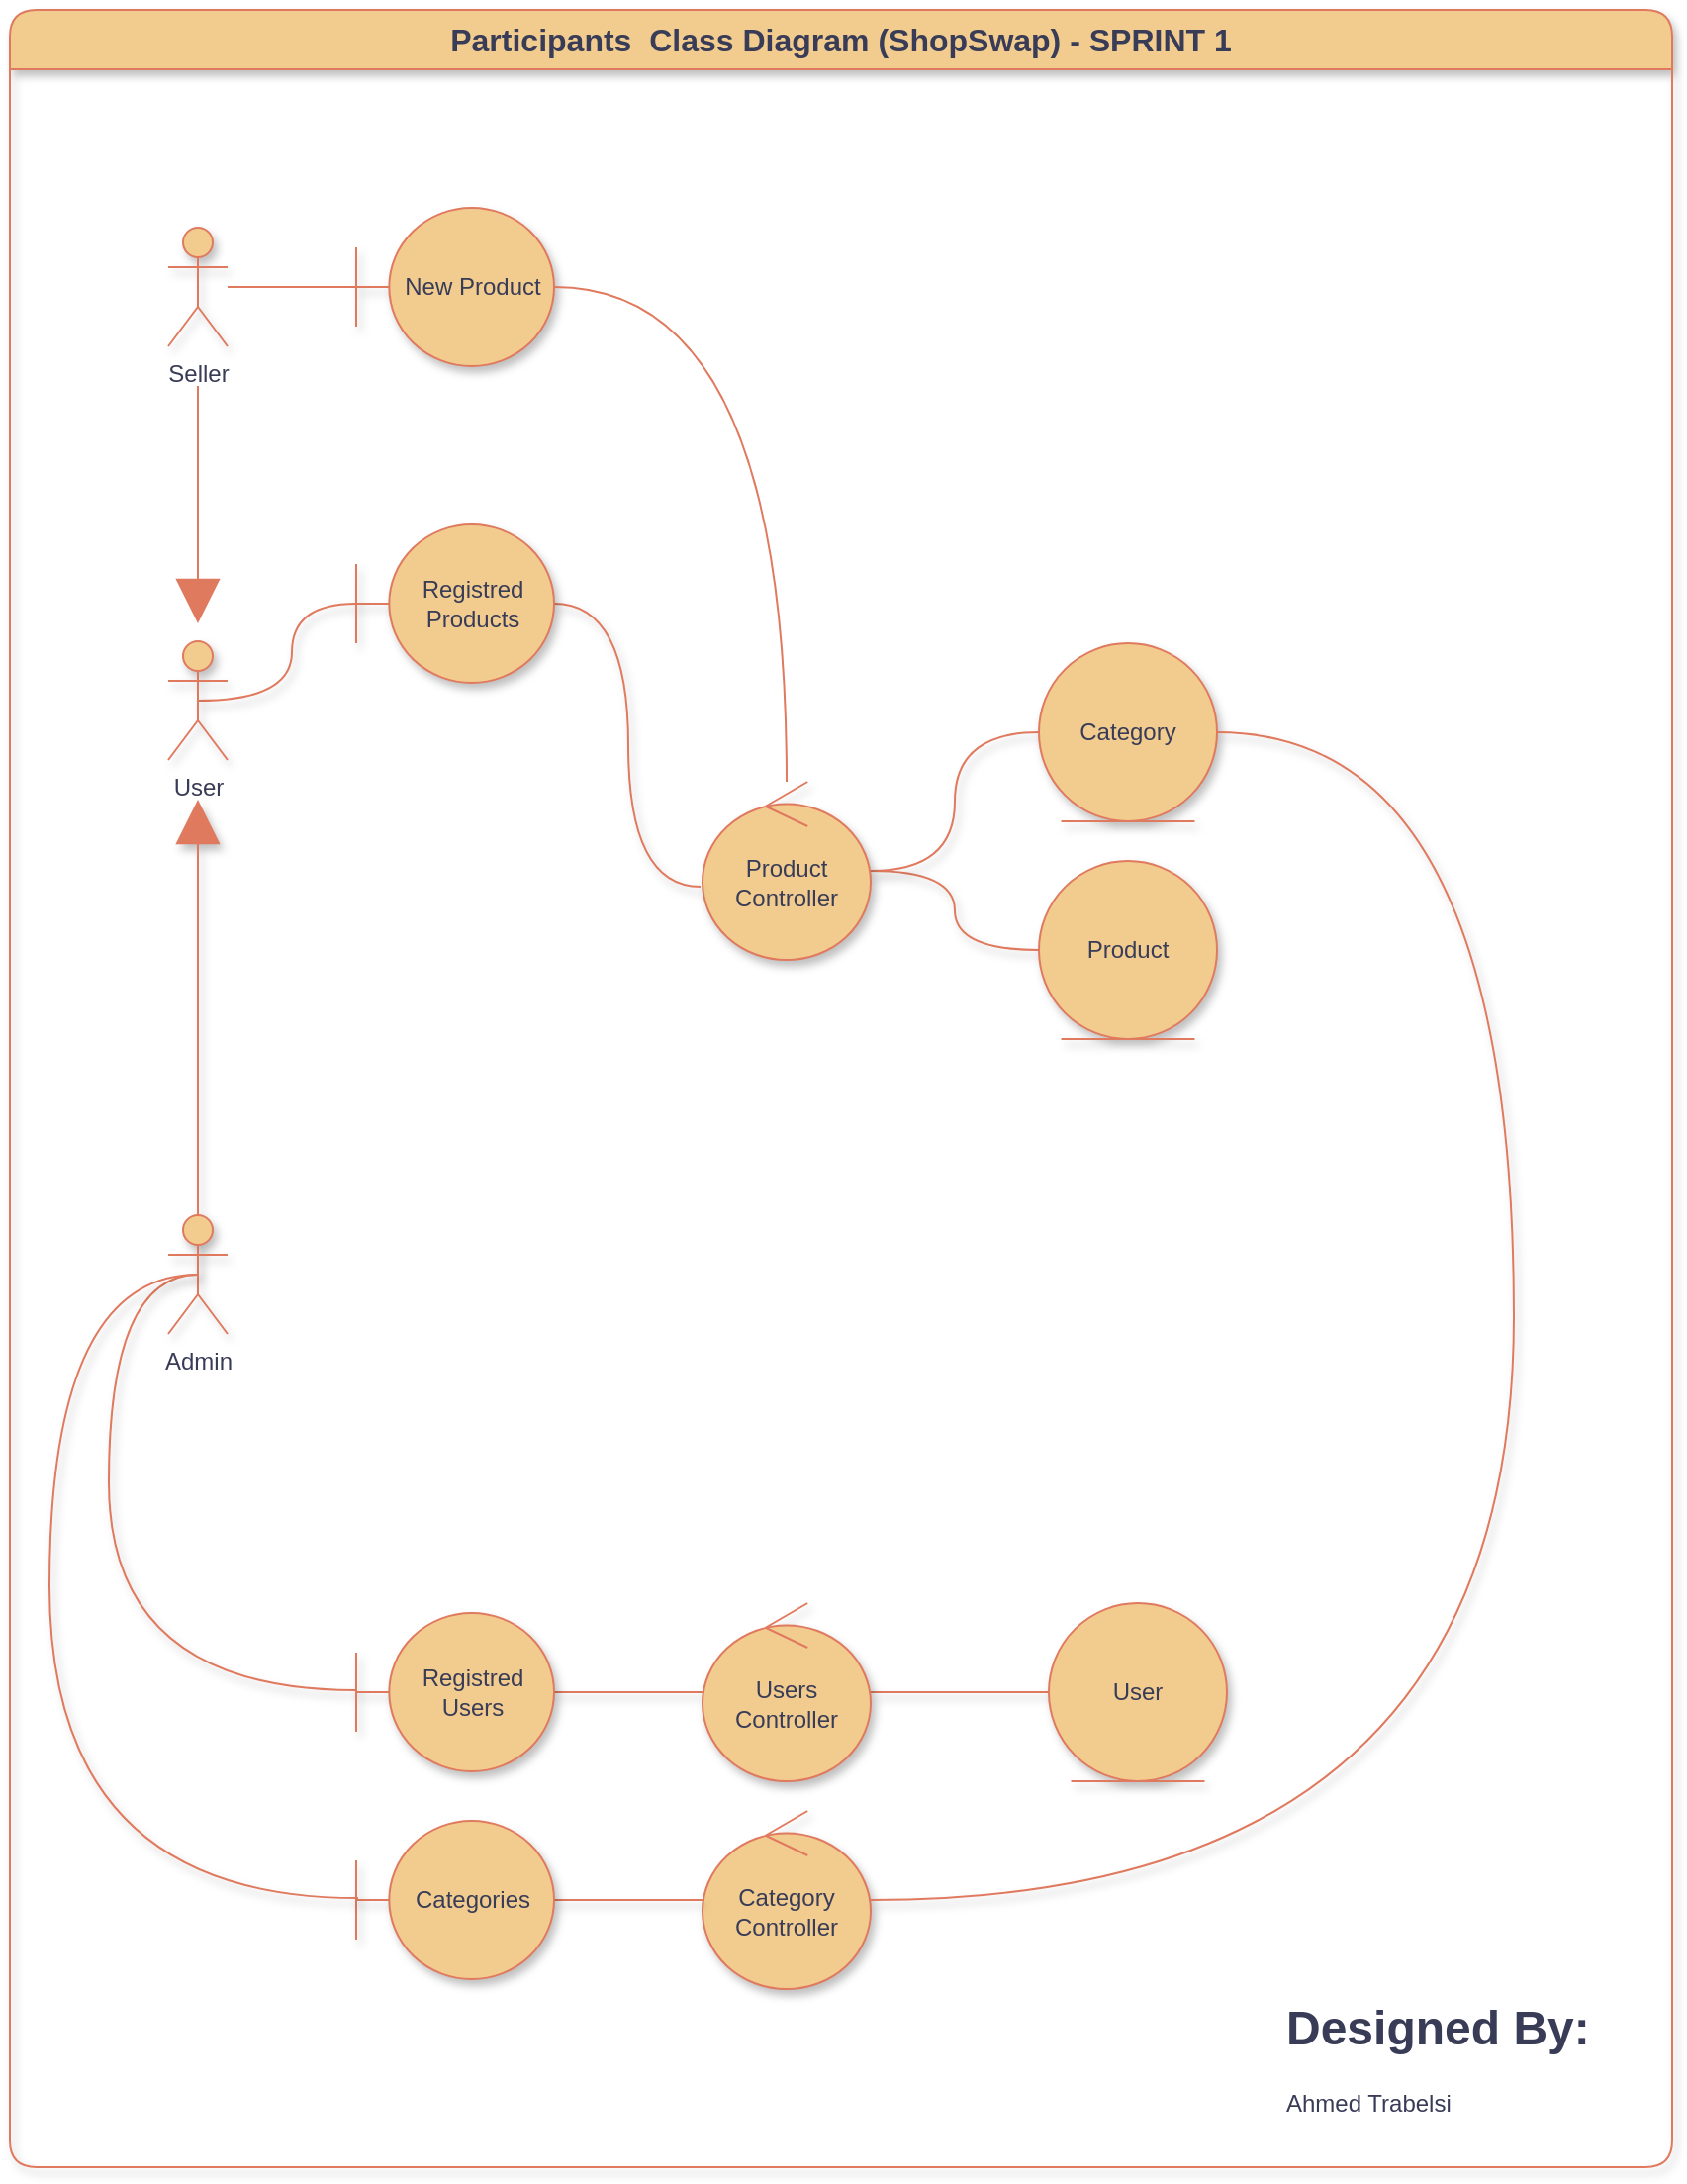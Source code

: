 <mxfile version="22.0.2" type="device">
  <diagram name="Page-1" id="t0JWVVVuZQBNfyrmfG_7">
    <mxGraphModel dx="1400" dy="828" grid="1" gridSize="10" guides="1" tooltips="1" connect="1" arrows="1" fold="1" page="1" pageScale="1" pageWidth="850" pageHeight="1100" background="#ffffff" math="0" shadow="0">
      <root>
        <mxCell id="0" />
        <mxCell id="1" parent="0" />
        <mxCell id="dFa-I7WnF22JkXFdIoCu-13" style="edgeStyle=orthogonalEdgeStyle;orthogonalLoop=1;jettySize=auto;html=1;exitX=0.5;exitY=0.5;exitDx=0;exitDy=0;exitPerimeter=0;strokeColor=#E07A5F;fontColor=default;fillColor=#F2CC8F;endArrow=none;endFill=0;curved=1;shadow=1;labelBackgroundColor=none;" edge="1" parent="1" source="dFa-I7WnF22JkXFdIoCu-1" target="dFa-I7WnF22JkXFdIoCu-3">
          <mxGeometry relative="1" as="geometry" />
        </mxCell>
        <mxCell id="dFa-I7WnF22JkXFdIoCu-1" value="User" style="shape=umlActor;verticalLabelPosition=bottom;verticalAlign=top;html=1;outlineConnect=0;labelBackgroundColor=none;fillColor=#F2CC8F;strokeColor=#E07A5F;fontColor=#393C56;rounded=1;shadow=1;" vertex="1" parent="1">
          <mxGeometry x="85" y="319" width="30" height="60" as="geometry" />
        </mxCell>
        <mxCell id="dFa-I7WnF22JkXFdIoCu-21" style="edgeStyle=orthogonalEdgeStyle;orthogonalLoop=1;jettySize=auto;html=1;strokeColor=#E07A5F;fontColor=default;fillColor=#F2CC8F;endArrow=none;endFill=0;curved=1;shadow=1;labelBackgroundColor=none;" edge="1" parent="1" source="dFa-I7WnF22JkXFdIoCu-5" target="dFa-I7WnF22JkXFdIoCu-17">
          <mxGeometry relative="1" as="geometry" />
        </mxCell>
        <mxCell id="dFa-I7WnF22JkXFdIoCu-44" style="edgeStyle=orthogonalEdgeStyle;orthogonalLoop=1;jettySize=auto;html=1;strokeColor=#E07A5F;fontColor=default;fillColor=#F2CC8F;endArrow=none;endFill=0;curved=1;shadow=1;labelBackgroundColor=none;" edge="1" parent="1" source="dFa-I7WnF22JkXFdIoCu-5" target="dFa-I7WnF22JkXFdIoCu-41">
          <mxGeometry relative="1" as="geometry" />
        </mxCell>
        <mxCell id="dFa-I7WnF22JkXFdIoCu-5" value="Product Controller" style="ellipse;shape=umlControl;whiteSpace=wrap;html=1;strokeColor=#E07A5F;fontColor=#393C56;fillColor=#F2CC8F;rounded=1;shadow=1;labelBackgroundColor=none;" vertex="1" parent="1">
          <mxGeometry x="355" y="390" width="85" height="90" as="geometry" />
        </mxCell>
        <mxCell id="dFa-I7WnF22JkXFdIoCu-66" value="" style="edgeStyle=orthogonalEdgeStyle;rounded=0;orthogonalLoop=1;jettySize=auto;html=1;strokeColor=#E07A5F;fontColor=#393C56;fillColor=#F2CC8F;" edge="1" parent="1" source="dFa-I7WnF22JkXFdIoCu-6">
          <mxGeometry relative="1" as="geometry">
            <mxPoint x="445" y="585" as="targetPoint" />
          </mxGeometry>
        </mxCell>
        <mxCell id="dFa-I7WnF22JkXFdIoCu-38" style="edgeStyle=orthogonalEdgeStyle;orthogonalLoop=1;jettySize=auto;html=1;strokeColor=#E07A5F;fontColor=default;fillColor=#F2CC8F;curved=1;endArrow=none;endFill=0;shadow=1;labelBackgroundColor=none;" edge="1" parent="1" source="dFa-I7WnF22JkXFdIoCu-8" target="dFa-I7WnF22JkXFdIoCu-16">
          <mxGeometry relative="1" as="geometry" />
        </mxCell>
        <mxCell id="dFa-I7WnF22JkXFdIoCu-14" style="edgeStyle=orthogonalEdgeStyle;rounded=1;orthogonalLoop=1;jettySize=auto;html=1;exitX=0.5;exitY=0.5;exitDx=0;exitDy=0;exitPerimeter=0;strokeColor=#E07A5F;fontColor=default;fillColor=#F2CC8F;endArrow=block;endFill=1;strokeWidth=1;endSize=20;shadow=1;labelBackgroundColor=none;" edge="1" parent="1" source="dFa-I7WnF22JkXFdIoCu-10">
          <mxGeometry relative="1" as="geometry">
            <mxPoint x="100" y="399" as="targetPoint" />
          </mxGeometry>
        </mxCell>
        <mxCell id="dFa-I7WnF22JkXFdIoCu-15" style="edgeStyle=orthogonalEdgeStyle;orthogonalLoop=1;jettySize=auto;html=1;exitX=0.5;exitY=0.5;exitDx=0;exitDy=0;exitPerimeter=0;strokeColor=#E07A5F;fontColor=default;fillColor=#F2CC8F;endArrow=none;endFill=0;curved=1;shadow=1;labelBackgroundColor=none;" edge="1" parent="1" source="dFa-I7WnF22JkXFdIoCu-10" target="dFa-I7WnF22JkXFdIoCu-8">
          <mxGeometry relative="1" as="geometry">
            <Array as="points">
              <mxPoint x="55" y="639" />
              <mxPoint x="55" y="849" />
            </Array>
          </mxGeometry>
        </mxCell>
        <mxCell id="dFa-I7WnF22JkXFdIoCu-10" value="Admin" style="shape=umlActor;verticalLabelPosition=bottom;verticalAlign=top;html=1;outlineConnect=0;labelBackgroundColor=none;fillColor=#F2CC8F;strokeColor=#E07A5F;fontColor=#393C56;rounded=1;shadow=1;" vertex="1" parent="1">
          <mxGeometry x="85" y="609" width="30" height="60" as="geometry" />
        </mxCell>
        <mxCell id="dFa-I7WnF22JkXFdIoCu-39" style="edgeStyle=orthogonalEdgeStyle;rounded=1;orthogonalLoop=1;jettySize=auto;html=1;strokeColor=#E07A5F;fontColor=default;fillColor=#F2CC8F;endArrow=none;endFill=0;shadow=1;labelBackgroundColor=none;" edge="1" parent="1" source="dFa-I7WnF22JkXFdIoCu-16" target="dFa-I7WnF22JkXFdIoCu-7">
          <mxGeometry relative="1" as="geometry" />
        </mxCell>
        <mxCell id="dFa-I7WnF22JkXFdIoCu-16" value="Users Controller" style="ellipse;shape=umlControl;whiteSpace=wrap;html=1;strokeColor=#E07A5F;fontColor=#393C56;fillColor=#F2CC8F;rounded=1;shadow=1;labelBackgroundColor=none;" vertex="1" parent="1">
          <mxGeometry x="355" y="805" width="85" height="90" as="geometry" />
        </mxCell>
        <mxCell id="dFa-I7WnF22JkXFdIoCu-17" value="Product" style="ellipse;shape=umlEntity;whiteSpace=wrap;html=1;strokeColor=#E07A5F;fontColor=#393C56;fillColor=#F2CC8F;rounded=1;shadow=1;labelBackgroundColor=none;" vertex="1" parent="1">
          <mxGeometry x="525" y="430" width="90" height="90" as="geometry" />
        </mxCell>
        <mxCell id="dFa-I7WnF22JkXFdIoCu-19" style="edgeStyle=orthogonalEdgeStyle;orthogonalLoop=1;jettySize=auto;html=1;entryX=-0.012;entryY=0.589;entryDx=0;entryDy=0;entryPerimeter=0;strokeColor=#E07A5F;fontColor=default;fillColor=#F2CC8F;endArrow=none;endFill=0;curved=1;shadow=1;labelBackgroundColor=none;" edge="1" parent="1" source="dFa-I7WnF22JkXFdIoCu-3" target="dFa-I7WnF22JkXFdIoCu-5">
          <mxGeometry relative="1" as="geometry" />
        </mxCell>
        <mxCell id="dFa-I7WnF22JkXFdIoCu-41" value="Category" style="ellipse;shape=umlEntity;whiteSpace=wrap;html=1;strokeColor=#E07A5F;fontColor=#393C56;fillColor=#F2CC8F;rounded=1;shadow=1;labelBackgroundColor=none;" vertex="1" parent="1">
          <mxGeometry x="525" y="320" width="90" height="90" as="geometry" />
        </mxCell>
        <mxCell id="dFa-I7WnF22JkXFdIoCu-56" value="&lt;h1&gt;Designed By:&lt;/h1&gt;&lt;p&gt;Ahmed Trabelsi&lt;/p&gt;" style="text;html=1;strokeColor=none;fillColor=none;spacing=5;spacingTop=-20;whiteSpace=wrap;overflow=hidden;rounded=0;fontColor=#393C56;shadow=1;labelBackgroundColor=none;" vertex="1" parent="1">
          <mxGeometry x="645" y="1000" width="170" height="70" as="geometry" />
        </mxCell>
        <mxCell id="dFa-I7WnF22JkXFdIoCu-57" value="&lt;font style=&quot;font-size: 16px;&quot;&gt;Participants&amp;nbsp; Class Diagram (ShopSwap) - SPRINT 1&lt;/font&gt;" style="swimlane;whiteSpace=wrap;html=1;rounded=1;strokeColor=#E07A5F;fontColor=#393C56;fillColor=#F2CC8F;startSize=30;shadow=1;labelBackgroundColor=none;" vertex="1" parent="1">
          <mxGeometry x="5" width="840" height="1090" as="geometry" />
        </mxCell>
        <mxCell id="dFa-I7WnF22JkXFdIoCu-58" value="Category Controller" style="ellipse;shape=umlControl;whiteSpace=wrap;html=1;strokeColor=#E07A5F;fontColor=#393C56;fillColor=#F2CC8F;rounded=1;shadow=1;labelBackgroundColor=none;" vertex="1" parent="dFa-I7WnF22JkXFdIoCu-57">
          <mxGeometry x="350" y="910" width="85" height="90" as="geometry" />
        </mxCell>
        <mxCell id="dFa-I7WnF22JkXFdIoCu-60" style="edgeStyle=orthogonalEdgeStyle;orthogonalLoop=1;jettySize=auto;html=1;strokeColor=#E07A5F;fontColor=default;fillColor=#F2CC8F;endArrow=none;endFill=0;curved=1;shadow=1;labelBackgroundColor=none;" edge="1" parent="dFa-I7WnF22JkXFdIoCu-57" source="dFa-I7WnF22JkXFdIoCu-59" target="dFa-I7WnF22JkXFdIoCu-58">
          <mxGeometry relative="1" as="geometry" />
        </mxCell>
        <mxCell id="dFa-I7WnF22JkXFdIoCu-59" value="Categories" style="shape=umlBoundary;whiteSpace=wrap;html=1;strokeColor=#E07A5F;fontColor=#393C56;fillColor=#F2CC8F;rounded=1;shadow=1;labelBackgroundColor=none;" vertex="1" parent="dFa-I7WnF22JkXFdIoCu-57">
          <mxGeometry x="175" y="915" width="100" height="80" as="geometry" />
        </mxCell>
        <mxCell id="dFa-I7WnF22JkXFdIoCu-78" style="edgeStyle=orthogonalEdgeStyle;orthogonalLoop=1;jettySize=auto;html=1;strokeColor=#E07A5F;fontColor=#393C56;fillColor=#F2CC8F;endArrow=none;endFill=0;curved=1;" edge="1" parent="dFa-I7WnF22JkXFdIoCu-57" source="dFa-I7WnF22JkXFdIoCu-63" target="dFa-I7WnF22JkXFdIoCu-76">
          <mxGeometry relative="1" as="geometry" />
        </mxCell>
        <mxCell id="dFa-I7WnF22JkXFdIoCu-63" value="Seller" style="shape=umlActor;verticalLabelPosition=bottom;verticalAlign=top;html=1;outlineConnect=0;labelBackgroundColor=none;fillColor=#F2CC8F;strokeColor=#E07A5F;fontColor=#393C56;rounded=1;shadow=1;" vertex="1" parent="dFa-I7WnF22JkXFdIoCu-57">
          <mxGeometry x="80" y="110" width="30" height="60" as="geometry" />
        </mxCell>
        <mxCell id="dFa-I7WnF22JkXFdIoCu-3" value="Registred Products" style="shape=umlBoundary;whiteSpace=wrap;html=1;strokeColor=#E07A5F;fontColor=#393C56;fillColor=#F2CC8F;rounded=1;shadow=1;labelBackgroundColor=none;" vertex="1" parent="dFa-I7WnF22JkXFdIoCu-57">
          <mxGeometry x="175" y="260" width="100" height="80" as="geometry" />
        </mxCell>
        <mxCell id="dFa-I7WnF22JkXFdIoCu-76" value="New Product" style="shape=umlBoundary;whiteSpace=wrap;html=1;strokeColor=#E07A5F;fontColor=#393C56;fillColor=#F2CC8F;rounded=1;shadow=1;labelBackgroundColor=none;" vertex="1" parent="dFa-I7WnF22JkXFdIoCu-57">
          <mxGeometry x="175" y="100" width="100" height="80" as="geometry" />
        </mxCell>
        <mxCell id="dFa-I7WnF22JkXFdIoCu-8" value="Registred Users" style="shape=umlBoundary;whiteSpace=wrap;html=1;strokeColor=#E07A5F;fontColor=#393C56;fillColor=#F2CC8F;rounded=1;shadow=1;labelBackgroundColor=none;" vertex="1" parent="dFa-I7WnF22JkXFdIoCu-57">
          <mxGeometry x="175" y="810" width="100" height="80" as="geometry" />
        </mxCell>
        <mxCell id="dFa-I7WnF22JkXFdIoCu-7" value="User" style="ellipse;shape=umlEntity;whiteSpace=wrap;html=1;strokeColor=#E07A5F;fontColor=#393C56;fillColor=#F2CC8F;rounded=1;shadow=1;labelBackgroundColor=none;" vertex="1" parent="dFa-I7WnF22JkXFdIoCu-57">
          <mxGeometry x="525" y="805" width="90" height="90" as="geometry" />
        </mxCell>
        <mxCell id="dFa-I7WnF22JkXFdIoCu-61" style="edgeStyle=orthogonalEdgeStyle;orthogonalLoop=1;jettySize=auto;html=1;exitX=0.5;exitY=0.5;exitDx=0;exitDy=0;exitPerimeter=0;entryX=0.01;entryY=0.488;entryDx=0;entryDy=0;entryPerimeter=0;strokeColor=#E07A5F;fontColor=default;fillColor=#F2CC8F;curved=1;endArrow=none;endFill=0;shadow=1;labelBackgroundColor=none;" edge="1" parent="1" source="dFa-I7WnF22JkXFdIoCu-10" target="dFa-I7WnF22JkXFdIoCu-59">
          <mxGeometry relative="1" as="geometry">
            <Array as="points">
              <mxPoint x="25" y="639" />
              <mxPoint x="25" y="954" />
            </Array>
          </mxGeometry>
        </mxCell>
        <mxCell id="dFa-I7WnF22JkXFdIoCu-62" style="edgeStyle=orthogonalEdgeStyle;orthogonalLoop=1;jettySize=auto;html=1;strokeColor=#E07A5F;fontColor=default;fillColor=#F2CC8F;endArrow=none;endFill=0;curved=1;shadow=1;labelBackgroundColor=none;" edge="1" parent="1" source="dFa-I7WnF22JkXFdIoCu-58" target="dFa-I7WnF22JkXFdIoCu-41">
          <mxGeometry relative="1" as="geometry">
            <Array as="points">
              <mxPoint x="765" y="955" />
              <mxPoint x="765" y="365" />
            </Array>
          </mxGeometry>
        </mxCell>
        <mxCell id="dFa-I7WnF22JkXFdIoCu-64" style="edgeStyle=orthogonalEdgeStyle;orthogonalLoop=1;jettySize=auto;html=1;strokeColor=#E07A5F;fontColor=#393C56;fillColor=#F2CC8F;endArrow=block;endFill=1;curved=1;endSize=20;" edge="1" parent="1">
          <mxGeometry relative="1" as="geometry">
            <mxPoint x="100" y="190" as="sourcePoint" />
            <mxPoint x="100" y="310" as="targetPoint" />
          </mxGeometry>
        </mxCell>
        <mxCell id="dFa-I7WnF22JkXFdIoCu-77" style="edgeStyle=orthogonalEdgeStyle;orthogonalLoop=1;jettySize=auto;html=1;strokeColor=#E07A5F;fontColor=#393C56;fillColor=#F2CC8F;endArrow=none;endFill=0;curved=1;" edge="1" parent="1" source="dFa-I7WnF22JkXFdIoCu-76" target="dFa-I7WnF22JkXFdIoCu-5">
          <mxGeometry relative="1" as="geometry" />
        </mxCell>
      </root>
    </mxGraphModel>
  </diagram>
</mxfile>

